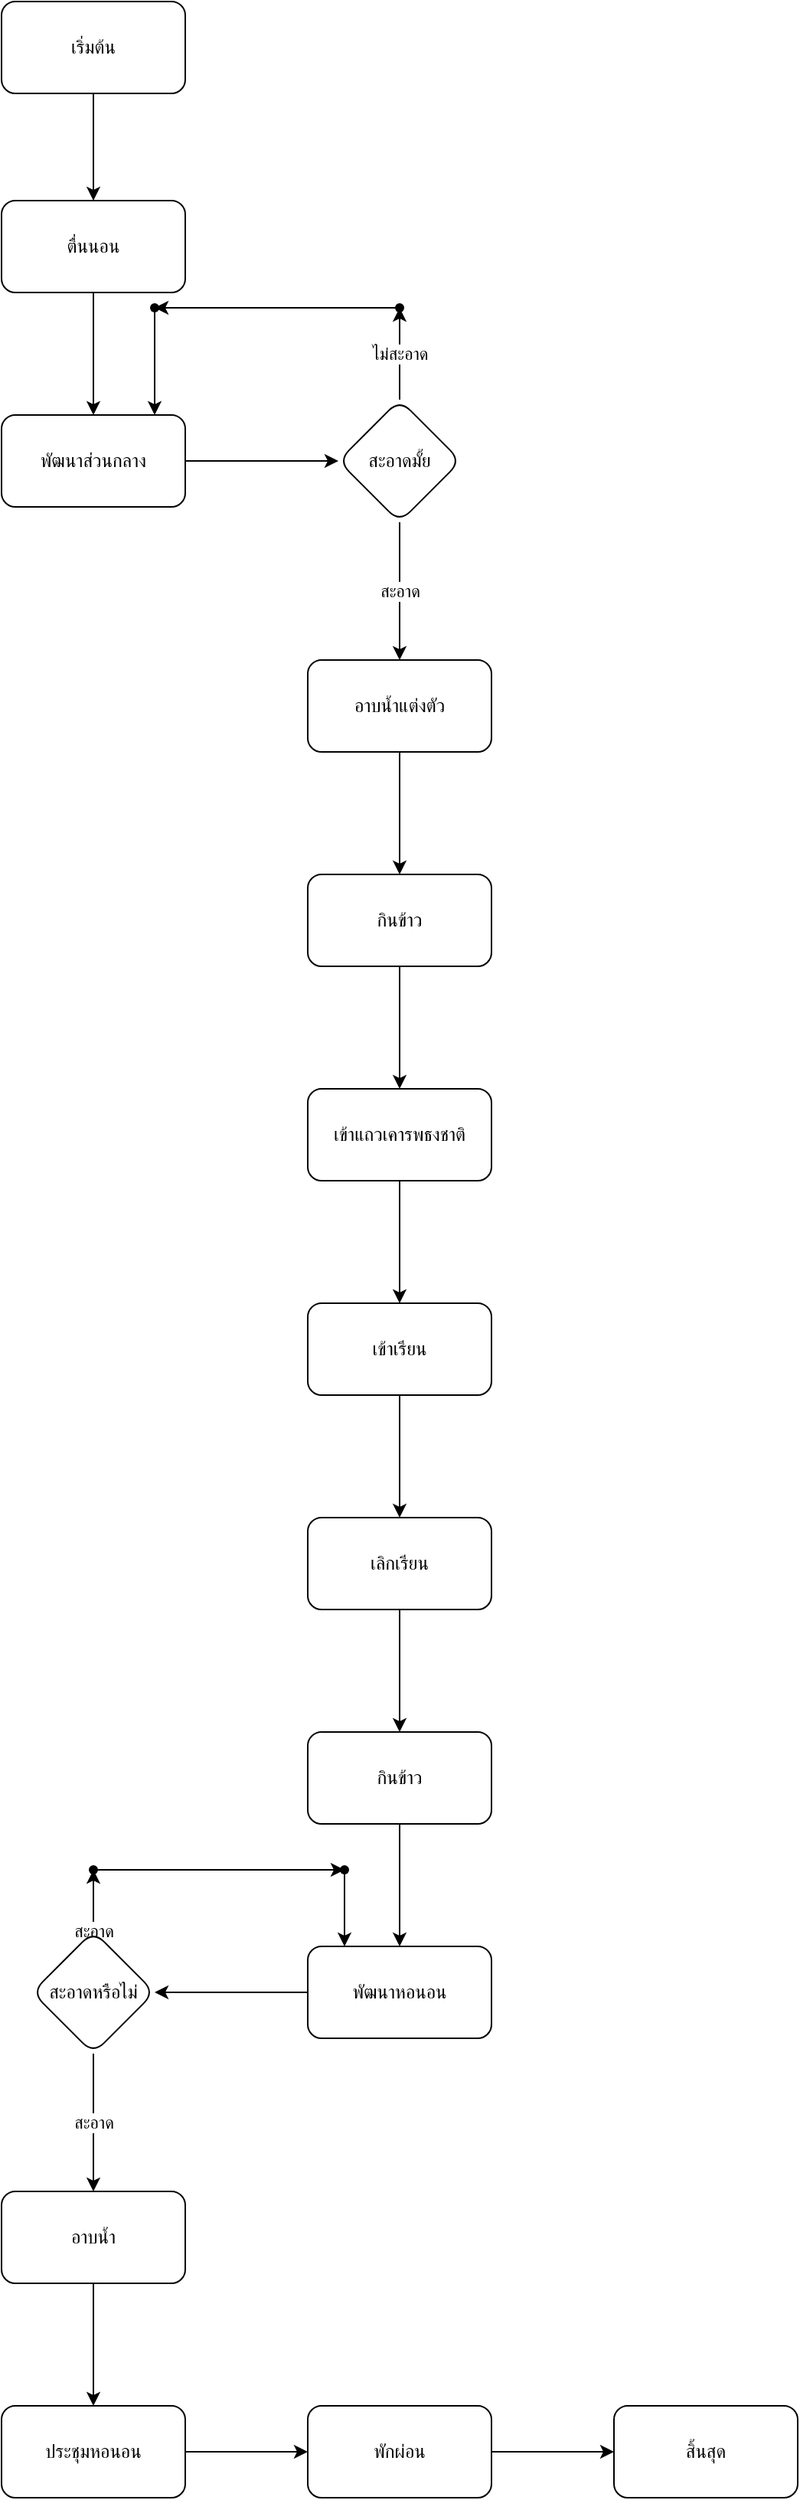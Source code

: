 <mxfile version="20.6.0" type="github">
  <diagram id="bAKvabMBgF7zmTD-xvUX" name="หน้า-1">
    <mxGraphModel dx="1021" dy="567" grid="1" gridSize="10" guides="1" tooltips="1" connect="1" arrows="1" fold="1" page="1" pageScale="1" pageWidth="827" pageHeight="1169" math="0" shadow="0">
      <root>
        <object label="" id="0">
          <mxCell />
        </object>
        <mxCell id="1" parent="0" />
        <mxCell id="ghcg-_64KaztMWU5uIjV-3" value="" style="edgeStyle=orthogonalEdgeStyle;rounded=0;orthogonalLoop=1;jettySize=auto;html=1;" edge="1" parent="1" source="ghcg-_64KaztMWU5uIjV-1" target="ghcg-_64KaztMWU5uIjV-2">
          <mxGeometry relative="1" as="geometry" />
        </mxCell>
        <mxCell id="ghcg-_64KaztMWU5uIjV-1" value="เริ่มต้น" style="rounded=1;whiteSpace=wrap;html=1;" vertex="1" parent="1">
          <mxGeometry x="170" y="30" width="120" height="60" as="geometry" />
        </mxCell>
        <mxCell id="ghcg-_64KaztMWU5uIjV-5" value="" style="edgeStyle=orthogonalEdgeStyle;rounded=0;orthogonalLoop=1;jettySize=auto;html=1;" edge="1" parent="1" source="ghcg-_64KaztMWU5uIjV-2" target="ghcg-_64KaztMWU5uIjV-4">
          <mxGeometry relative="1" as="geometry" />
        </mxCell>
        <mxCell id="ghcg-_64KaztMWU5uIjV-2" value="ตื่นนอน" style="rounded=1;whiteSpace=wrap;html=1;" vertex="1" parent="1">
          <mxGeometry x="170" y="160" width="120" height="60" as="geometry" />
        </mxCell>
        <mxCell id="ghcg-_64KaztMWU5uIjV-7" value="" style="edgeStyle=orthogonalEdgeStyle;rounded=0;orthogonalLoop=1;jettySize=auto;html=1;" edge="1" parent="1" source="ghcg-_64KaztMWU5uIjV-4" target="ghcg-_64KaztMWU5uIjV-6">
          <mxGeometry relative="1" as="geometry" />
        </mxCell>
        <mxCell id="ghcg-_64KaztMWU5uIjV-4" value="พัฒนาส่วนกลาง" style="rounded=1;whiteSpace=wrap;html=1;" vertex="1" parent="1">
          <mxGeometry x="170" y="300" width="120" height="60" as="geometry" />
        </mxCell>
        <mxCell id="ghcg-_64KaztMWU5uIjV-45" value="ไม่สะอาด" style="edgeStyle=orthogonalEdgeStyle;rounded=0;orthogonalLoop=1;jettySize=auto;html=1;" edge="1" parent="1" source="ghcg-_64KaztMWU5uIjV-6" target="ghcg-_64KaztMWU5uIjV-10">
          <mxGeometry relative="1" as="geometry" />
        </mxCell>
        <mxCell id="ghcg-_64KaztMWU5uIjV-46" value="สะอาด" style="edgeStyle=orthogonalEdgeStyle;rounded=0;orthogonalLoop=1;jettySize=auto;html=1;" edge="1" parent="1" source="ghcg-_64KaztMWU5uIjV-6" target="ghcg-_64KaztMWU5uIjV-8">
          <mxGeometry relative="1" as="geometry" />
        </mxCell>
        <mxCell id="ghcg-_64KaztMWU5uIjV-6" value="สะอาดมั้ย" style="rhombus;whiteSpace=wrap;html=1;rounded=1;" vertex="1" parent="1">
          <mxGeometry x="390" y="290" width="80" height="80" as="geometry" />
        </mxCell>
        <mxCell id="ghcg-_64KaztMWU5uIjV-18" value="" style="edgeStyle=orthogonalEdgeStyle;rounded=0;orthogonalLoop=1;jettySize=auto;html=1;" edge="1" parent="1" source="ghcg-_64KaztMWU5uIjV-8" target="ghcg-_64KaztMWU5uIjV-17">
          <mxGeometry relative="1" as="geometry" />
        </mxCell>
        <mxCell id="ghcg-_64KaztMWU5uIjV-8" value="อาบน้ำแต่งตัว" style="whiteSpace=wrap;html=1;rounded=1;" vertex="1" parent="1">
          <mxGeometry x="370" y="460" width="120" height="60" as="geometry" />
        </mxCell>
        <mxCell id="ghcg-_64KaztMWU5uIjV-13" value="" style="edgeStyle=orthogonalEdgeStyle;rounded=0;orthogonalLoop=1;jettySize=auto;html=1;" edge="1" parent="1" source="ghcg-_64KaztMWU5uIjV-10" target="ghcg-_64KaztMWU5uIjV-12">
          <mxGeometry relative="1" as="geometry" />
        </mxCell>
        <mxCell id="ghcg-_64KaztMWU5uIjV-10" value="" style="shape=waypoint;sketch=0;size=6;pointerEvents=1;points=[];fillColor=default;resizable=0;rotatable=0;perimeter=centerPerimeter;snapToPoint=1;rounded=1;" vertex="1" parent="1">
          <mxGeometry x="410" y="210" width="40" height="40" as="geometry" />
        </mxCell>
        <mxCell id="ghcg-_64KaztMWU5uIjV-16" value="" style="edgeStyle=orthogonalEdgeStyle;rounded=0;orthogonalLoop=1;jettySize=auto;html=1;" edge="1" parent="1" source="ghcg-_64KaztMWU5uIjV-12" target="ghcg-_64KaztMWU5uIjV-4">
          <mxGeometry relative="1" as="geometry">
            <Array as="points">
              <mxPoint x="270" y="300" />
              <mxPoint x="270" y="300" />
            </Array>
          </mxGeometry>
        </mxCell>
        <mxCell id="ghcg-_64KaztMWU5uIjV-12" value="" style="shape=waypoint;sketch=0;size=6;pointerEvents=1;points=[];fillColor=default;resizable=0;rotatable=0;perimeter=centerPerimeter;snapToPoint=1;rounded=1;" vertex="1" parent="1">
          <mxGeometry x="250" y="210" width="40" height="40" as="geometry" />
        </mxCell>
        <mxCell id="ghcg-_64KaztMWU5uIjV-20" value="" style="edgeStyle=orthogonalEdgeStyle;rounded=0;orthogonalLoop=1;jettySize=auto;html=1;" edge="1" parent="1" source="ghcg-_64KaztMWU5uIjV-17" target="ghcg-_64KaztMWU5uIjV-19">
          <mxGeometry relative="1" as="geometry" />
        </mxCell>
        <mxCell id="ghcg-_64KaztMWU5uIjV-17" value="กินข้าว" style="whiteSpace=wrap;html=1;rounded=1;" vertex="1" parent="1">
          <mxGeometry x="370" y="600" width="120" height="60" as="geometry" />
        </mxCell>
        <mxCell id="ghcg-_64KaztMWU5uIjV-22" value="" style="edgeStyle=orthogonalEdgeStyle;rounded=0;orthogonalLoop=1;jettySize=auto;html=1;" edge="1" parent="1" source="ghcg-_64KaztMWU5uIjV-19" target="ghcg-_64KaztMWU5uIjV-21">
          <mxGeometry relative="1" as="geometry" />
        </mxCell>
        <mxCell id="ghcg-_64KaztMWU5uIjV-19" value="เข้าแถวเคารพธงชาติ" style="whiteSpace=wrap;html=1;rounded=1;" vertex="1" parent="1">
          <mxGeometry x="370" y="740" width="120" height="60" as="geometry" />
        </mxCell>
        <mxCell id="ghcg-_64KaztMWU5uIjV-24" value="" style="edgeStyle=orthogonalEdgeStyle;rounded=0;orthogonalLoop=1;jettySize=auto;html=1;" edge="1" parent="1" source="ghcg-_64KaztMWU5uIjV-21" target="ghcg-_64KaztMWU5uIjV-23">
          <mxGeometry relative="1" as="geometry" />
        </mxCell>
        <mxCell id="ghcg-_64KaztMWU5uIjV-21" value="เข้าเรียน" style="whiteSpace=wrap;html=1;rounded=1;" vertex="1" parent="1">
          <mxGeometry x="370" y="880" width="120" height="60" as="geometry" />
        </mxCell>
        <mxCell id="ghcg-_64KaztMWU5uIjV-27" value="" style="edgeStyle=orthogonalEdgeStyle;rounded=0;orthogonalLoop=1;jettySize=auto;html=1;" edge="1" parent="1" source="ghcg-_64KaztMWU5uIjV-23" target="ghcg-_64KaztMWU5uIjV-26">
          <mxGeometry relative="1" as="geometry" />
        </mxCell>
        <mxCell id="ghcg-_64KaztMWU5uIjV-23" value="เลิกเรียน" style="whiteSpace=wrap;html=1;rounded=1;" vertex="1" parent="1">
          <mxGeometry x="370" y="1020" width="120" height="60" as="geometry" />
        </mxCell>
        <mxCell id="ghcg-_64KaztMWU5uIjV-29" value="" style="edgeStyle=orthogonalEdgeStyle;rounded=0;orthogonalLoop=1;jettySize=auto;html=1;" edge="1" parent="1" source="ghcg-_64KaztMWU5uIjV-26" target="ghcg-_64KaztMWU5uIjV-28">
          <mxGeometry relative="1" as="geometry" />
        </mxCell>
        <mxCell id="ghcg-_64KaztMWU5uIjV-26" value="กินข้าว" style="whiteSpace=wrap;html=1;rounded=1;" vertex="1" parent="1">
          <mxGeometry x="370" y="1160" width="120" height="60" as="geometry" />
        </mxCell>
        <mxCell id="ghcg-_64KaztMWU5uIjV-31" value="" style="edgeStyle=orthogonalEdgeStyle;rounded=0;orthogonalLoop=1;jettySize=auto;html=1;" edge="1" parent="1" source="ghcg-_64KaztMWU5uIjV-28" target="ghcg-_64KaztMWU5uIjV-30">
          <mxGeometry relative="1" as="geometry" />
        </mxCell>
        <mxCell id="ghcg-_64KaztMWU5uIjV-28" value="พัฒนาหอนอน" style="whiteSpace=wrap;html=1;rounded=1;" vertex="1" parent="1">
          <mxGeometry x="370" y="1300" width="120" height="60" as="geometry" />
        </mxCell>
        <mxCell id="ghcg-_64KaztMWU5uIjV-33" value="สะอาด" style="edgeStyle=orthogonalEdgeStyle;rounded=0;orthogonalLoop=1;jettySize=auto;html=1;" edge="1" parent="1" source="ghcg-_64KaztMWU5uIjV-30" target="ghcg-_64KaztMWU5uIjV-32">
          <mxGeometry relative="1" as="geometry" />
        </mxCell>
        <mxCell id="ghcg-_64KaztMWU5uIjV-38" value="สะอาด" style="edgeStyle=orthogonalEdgeStyle;rounded=0;orthogonalLoop=1;jettySize=auto;html=1;" edge="1" parent="1" source="ghcg-_64KaztMWU5uIjV-30" target="ghcg-_64KaztMWU5uIjV-37">
          <mxGeometry relative="1" as="geometry" />
        </mxCell>
        <mxCell id="ghcg-_64KaztMWU5uIjV-30" value="สะอาดหรือไม่" style="rhombus;whiteSpace=wrap;html=1;rounded=1;" vertex="1" parent="1">
          <mxGeometry x="190" y="1290" width="80" height="80" as="geometry" />
        </mxCell>
        <mxCell id="ghcg-_64KaztMWU5uIjV-35" value="" style="edgeStyle=orthogonalEdgeStyle;rounded=0;orthogonalLoop=1;jettySize=auto;html=1;" edge="1" parent="1" source="ghcg-_64KaztMWU5uIjV-32" target="ghcg-_64KaztMWU5uIjV-34">
          <mxGeometry relative="1" as="geometry" />
        </mxCell>
        <mxCell id="ghcg-_64KaztMWU5uIjV-32" value="" style="shape=waypoint;sketch=0;size=6;pointerEvents=1;points=[];fillColor=default;resizable=0;rotatable=0;perimeter=centerPerimeter;snapToPoint=1;rounded=1;" vertex="1" parent="1">
          <mxGeometry x="210" y="1230" width="40" height="40" as="geometry" />
        </mxCell>
        <mxCell id="ghcg-_64KaztMWU5uIjV-36" value="" style="edgeStyle=orthogonalEdgeStyle;rounded=0;orthogonalLoop=1;jettySize=auto;html=1;" edge="1" parent="1" source="ghcg-_64KaztMWU5uIjV-34" target="ghcg-_64KaztMWU5uIjV-28">
          <mxGeometry relative="1" as="geometry">
            <Array as="points">
              <mxPoint x="394" y="1320" />
              <mxPoint x="394" y="1320" />
            </Array>
          </mxGeometry>
        </mxCell>
        <mxCell id="ghcg-_64KaztMWU5uIjV-34" value="" style="shape=waypoint;sketch=0;size=6;pointerEvents=1;points=[];fillColor=default;resizable=0;rotatable=0;perimeter=centerPerimeter;snapToPoint=1;rounded=1;" vertex="1" parent="1">
          <mxGeometry x="374" y="1230" width="40" height="40" as="geometry" />
        </mxCell>
        <mxCell id="ghcg-_64KaztMWU5uIjV-40" value="" style="edgeStyle=orthogonalEdgeStyle;rounded=0;orthogonalLoop=1;jettySize=auto;html=1;" edge="1" parent="1" source="ghcg-_64KaztMWU5uIjV-37" target="ghcg-_64KaztMWU5uIjV-39">
          <mxGeometry relative="1" as="geometry" />
        </mxCell>
        <mxCell id="ghcg-_64KaztMWU5uIjV-37" value="อาบน้ำ" style="whiteSpace=wrap;html=1;rounded=1;" vertex="1" parent="1">
          <mxGeometry x="170" y="1460" width="120" height="60" as="geometry" />
        </mxCell>
        <mxCell id="ghcg-_64KaztMWU5uIjV-42" value="" style="edgeStyle=orthogonalEdgeStyle;rounded=0;orthogonalLoop=1;jettySize=auto;html=1;" edge="1" parent="1" source="ghcg-_64KaztMWU5uIjV-39" target="ghcg-_64KaztMWU5uIjV-41">
          <mxGeometry relative="1" as="geometry" />
        </mxCell>
        <mxCell id="ghcg-_64KaztMWU5uIjV-39" value="ประชุมหอนอน" style="whiteSpace=wrap;html=1;rounded=1;" vertex="1" parent="1">
          <mxGeometry x="170" y="1600" width="120" height="60" as="geometry" />
        </mxCell>
        <mxCell id="ghcg-_64KaztMWU5uIjV-44" value="" style="edgeStyle=orthogonalEdgeStyle;rounded=0;orthogonalLoop=1;jettySize=auto;html=1;" edge="1" parent="1" source="ghcg-_64KaztMWU5uIjV-41" target="ghcg-_64KaztMWU5uIjV-43">
          <mxGeometry relative="1" as="geometry" />
        </mxCell>
        <mxCell id="ghcg-_64KaztMWU5uIjV-41" value="พักผ่อน" style="whiteSpace=wrap;html=1;rounded=1;" vertex="1" parent="1">
          <mxGeometry x="370" y="1600" width="120" height="60" as="geometry" />
        </mxCell>
        <mxCell id="ghcg-_64KaztMWU5uIjV-43" value="สิ้นสุด" style="whiteSpace=wrap;html=1;rounded=1;" vertex="1" parent="1">
          <mxGeometry x="570" y="1600" width="120" height="60" as="geometry" />
        </mxCell>
      </root>
    </mxGraphModel>
  </diagram>
</mxfile>
